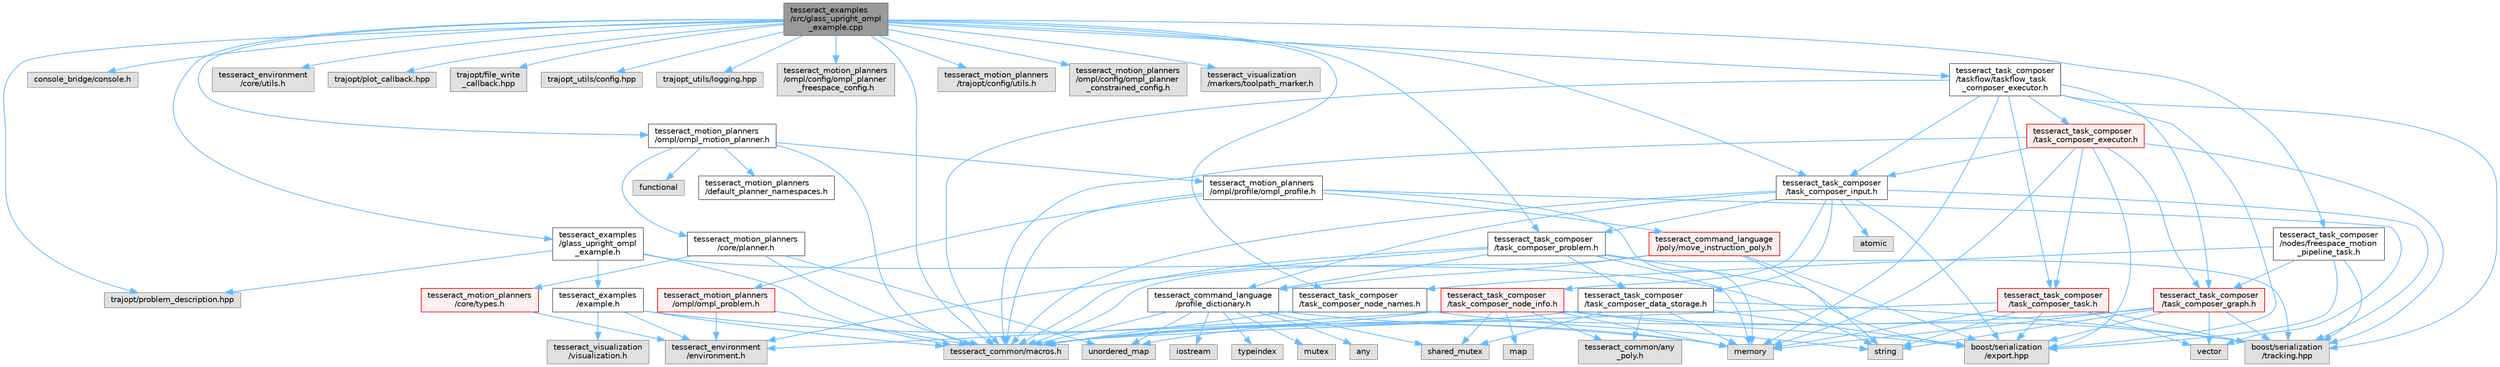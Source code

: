 digraph "tesseract_examples/src/glass_upright_ompl_example.cpp"
{
 // LATEX_PDF_SIZE
  bgcolor="transparent";
  edge [fontname=Helvetica,fontsize=10,labelfontname=Helvetica,labelfontsize=10];
  node [fontname=Helvetica,fontsize=10,shape=box,height=0.2,width=0.4];
  Node1 [label="tesseract_examples\l/src/glass_upright_ompl\l_example.cpp",height=0.2,width=0.4,color="gray40", fillcolor="grey60", style="filled", fontcolor="black",tooltip="Glass upright OMPL example implementation."];
  Node1 -> Node2 [color="steelblue1",style="solid"];
  Node2 [label="tesseract_common/macros.h",height=0.2,width=0.4,color="grey60", fillcolor="#E0E0E0", style="filled",tooltip=" "];
  Node1 -> Node3 [color="steelblue1",style="solid"];
  Node3 [label="console_bridge/console.h",height=0.2,width=0.4,color="grey60", fillcolor="#E0E0E0", style="filled",tooltip=" "];
  Node1 -> Node4 [color="steelblue1",style="solid"];
  Node4 [label="tesseract_examples\l/glass_upright_ompl\l_example.h",height=0.2,width=0.4,color="grey40", fillcolor="white", style="filled",URL="$de/db3/glass__upright__ompl__example_8h.html",tooltip="An example of a robot with fixed orientation but free to move in cartesian space."];
  Node4 -> Node2 [color="steelblue1",style="solid"];
  Node4 -> Node5 [color="steelblue1",style="solid"];
  Node5 [label="trajopt/problem_description.hpp",height=0.2,width=0.4,color="grey60", fillcolor="#E0E0E0", style="filled",tooltip=" "];
  Node4 -> Node6 [color="steelblue1",style="solid"];
  Node6 [label="string",height=0.2,width=0.4,color="grey60", fillcolor="#E0E0E0", style="filled",tooltip=" "];
  Node4 -> Node7 [color="steelblue1",style="solid"];
  Node7 [label="tesseract_examples\l/example.h",height=0.2,width=0.4,color="grey40", fillcolor="white", style="filled",URL="$df/d24/example_8h.html",tooltip=" "];
  Node7 -> Node2 [color="steelblue1",style="solid"];
  Node7 -> Node8 [color="steelblue1",style="solid"];
  Node8 [label="memory",height=0.2,width=0.4,color="grey60", fillcolor="#E0E0E0", style="filled",tooltip=" "];
  Node7 -> Node9 [color="steelblue1",style="solid"];
  Node9 [label="tesseract_environment\l/environment.h",height=0.2,width=0.4,color="grey60", fillcolor="#E0E0E0", style="filled",tooltip=" "];
  Node7 -> Node10 [color="steelblue1",style="solid"];
  Node10 [label="tesseract_visualization\l/visualization.h",height=0.2,width=0.4,color="grey60", fillcolor="#E0E0E0", style="filled",tooltip=" "];
  Node1 -> Node11 [color="steelblue1",style="solid"];
  Node11 [label="tesseract_environment\l/core/utils.h",height=0.2,width=0.4,color="grey60", fillcolor="#E0E0E0", style="filled",tooltip=" "];
  Node1 -> Node12 [color="steelblue1",style="solid"];
  Node12 [label="trajopt/plot_callback.hpp",height=0.2,width=0.4,color="grey60", fillcolor="#E0E0E0", style="filled",tooltip=" "];
  Node1 -> Node13 [color="steelblue1",style="solid"];
  Node13 [label="trajopt/file_write\l_callback.hpp",height=0.2,width=0.4,color="grey60", fillcolor="#E0E0E0", style="filled",tooltip=" "];
  Node1 -> Node5 [color="steelblue1",style="solid"];
  Node1 -> Node14 [color="steelblue1",style="solid"];
  Node14 [label="trajopt_utils/config.hpp",height=0.2,width=0.4,color="grey60", fillcolor="#E0E0E0", style="filled",tooltip=" "];
  Node1 -> Node15 [color="steelblue1",style="solid"];
  Node15 [label="trajopt_utils/logging.hpp",height=0.2,width=0.4,color="grey60", fillcolor="#E0E0E0", style="filled",tooltip=" "];
  Node1 -> Node16 [color="steelblue1",style="solid"];
  Node16 [label="tesseract_motion_planners\l/ompl/config/ompl_planner\l_freespace_config.h",height=0.2,width=0.4,color="grey60", fillcolor="#E0E0E0", style="filled",tooltip=" "];
  Node1 -> Node17 [color="steelblue1",style="solid"];
  Node17 [label="tesseract_motion_planners\l/ompl/ompl_motion_planner.h",height=0.2,width=0.4,color="grey40", fillcolor="white", style="filled",URL="$d2/dec/ompl__motion__planner_8h.html",tooltip="Tesseract OMPL motion planner."];
  Node17 -> Node2 [color="steelblue1",style="solid"];
  Node17 -> Node18 [color="steelblue1",style="solid"];
  Node18 [label="functional",height=0.2,width=0.4,color="grey60", fillcolor="#E0E0E0", style="filled",tooltip=" "];
  Node17 -> Node19 [color="steelblue1",style="solid"];
  Node19 [label="tesseract_motion_planners\l/default_planner_namespaces.h",height=0.2,width=0.4,color="grey40", fillcolor="white", style="filled",URL="$de/d3a/default__planner__namespaces_8h.html",tooltip="A collection of motion planner profile namespaces."];
  Node17 -> Node20 [color="steelblue1",style="solid"];
  Node20 [label="tesseract_motion_planners\l/core/planner.h",height=0.2,width=0.4,color="grey40", fillcolor="white", style="filled",URL="$d7/d8c/planner_8h.html",tooltip="Planner Interface Class."];
  Node20 -> Node2 [color="steelblue1",style="solid"];
  Node20 -> Node21 [color="steelblue1",style="solid"];
  Node21 [label="unordered_map",height=0.2,width=0.4,color="grey60", fillcolor="#E0E0E0", style="filled",tooltip=" "];
  Node20 -> Node22 [color="steelblue1",style="solid"];
  Node22 [label="tesseract_motion_planners\l/core/types.h",height=0.2,width=0.4,color="red", fillcolor="#FFF0F0", style="filled",URL="$d1/d6d/tesseract__motion__planners_2core_2include_2tesseract__motion__planners_2core_2types_8h.html",tooltip=" "];
  Node22 -> Node9 [color="steelblue1",style="solid"];
  Node17 -> Node48 [color="steelblue1",style="solid"];
  Node48 [label="tesseract_motion_planners\l/ompl/profile/ompl_profile.h",height=0.2,width=0.4,color="grey40", fillcolor="white", style="filled",URL="$d5/d9f/ompl__profile_8h.html",tooltip="Tesseract OMPL profile."];
  Node48 -> Node2 [color="steelblue1",style="solid"];
  Node48 -> Node34 [color="steelblue1",style="solid"];
  Node34 [label="vector",height=0.2,width=0.4,color="grey60", fillcolor="#E0E0E0", style="filled",tooltip=" "];
  Node48 -> Node8 [color="steelblue1",style="solid"];
  Node48 -> Node35 [color="steelblue1",style="solid"];
  Node35 [label="tesseract_command_language\l/poly/move_instruction_poly.h",height=0.2,width=0.4,color="red", fillcolor="#FFF0F0", style="filled",URL="$dc/df1/move__instruction__poly_8h.html",tooltip="The move instruction interface."];
  Node35 -> Node2 [color="steelblue1",style="solid"];
  Node35 -> Node6 [color="steelblue1",style="solid"];
  Node35 -> Node26 [color="steelblue1",style="solid"];
  Node26 [label="boost/serialization\l/export.hpp",height=0.2,width=0.4,color="grey60", fillcolor="#E0E0E0", style="filled",tooltip=" "];
  Node35 -> Node40 [color="steelblue1",style="solid"];
  Node40 [label="tesseract_command_language\l/profile_dictionary.h",height=0.2,width=0.4,color="grey40", fillcolor="white", style="filled",URL="$dd/dd6/profile__dictionary_8h.html",tooltip="This is a profile dictionary for storing all profiles."];
  Node40 -> Node2 [color="steelblue1",style="solid"];
  Node40 -> Node41 [color="steelblue1",style="solid"];
  Node41 [label="any",height=0.2,width=0.4,color="grey60", fillcolor="#E0E0E0", style="filled",tooltip=" "];
  Node40 -> Node42 [color="steelblue1",style="solid"];
  Node42 [label="iostream",height=0.2,width=0.4,color="grey60", fillcolor="#E0E0E0", style="filled",tooltip=" "];
  Node40 -> Node30 [color="steelblue1",style="solid"];
  Node30 [label="typeindex",height=0.2,width=0.4,color="grey60", fillcolor="#E0E0E0", style="filled",tooltip=" "];
  Node40 -> Node21 [color="steelblue1",style="solid"];
  Node40 -> Node8 [color="steelblue1",style="solid"];
  Node40 -> Node43 [color="steelblue1",style="solid"];
  Node43 [label="mutex",height=0.2,width=0.4,color="grey60", fillcolor="#E0E0E0", style="filled",tooltip=" "];
  Node40 -> Node44 [color="steelblue1",style="solid"];
  Node44 [label="shared_mutex",height=0.2,width=0.4,color="grey60", fillcolor="#E0E0E0", style="filled",tooltip=" "];
  Node48 -> Node49 [color="steelblue1",style="solid"];
  Node49 [label="tesseract_motion_planners\l/ompl/ompl_problem.h",height=0.2,width=0.4,color="red", fillcolor="#FFF0F0", style="filled",URL="$dd/d3c/ompl__problem_8h.html",tooltip="Tesseract OMPL problem definition."];
  Node49 -> Node2 [color="steelblue1",style="solid"];
  Node49 -> Node9 [color="steelblue1",style="solid"];
  Node1 -> Node61 [color="steelblue1",style="solid"];
  Node61 [label="tesseract_motion_planners\l/trajopt/config/utils.h",height=0.2,width=0.4,color="grey60", fillcolor="#E0E0E0", style="filled",tooltip=" "];
  Node1 -> Node62 [color="steelblue1",style="solid"];
  Node62 [label="tesseract_motion_planners\l/ompl/config/ompl_planner\l_constrained_config.h",height=0.2,width=0.4,color="grey60", fillcolor="#E0E0E0", style="filled",tooltip=" "];
  Node1 -> Node63 [color="steelblue1",style="solid"];
  Node63 [label="tesseract_visualization\l/markers/toolpath_marker.h",height=0.2,width=0.4,color="grey60", fillcolor="#E0E0E0", style="filled",tooltip=" "];
  Node1 -> Node64 [color="steelblue1",style="solid"];
  Node64 [label="tesseract_task_composer\l/task_composer_problem.h",height=0.2,width=0.4,color="grey40", fillcolor="white", style="filled",URL="$d7/d6d/task__composer__problem_8h.html",tooltip="A task composer server problem."];
  Node64 -> Node2 [color="steelblue1",style="solid"];
  Node64 -> Node8 [color="steelblue1",style="solid"];
  Node64 -> Node9 [color="steelblue1",style="solid"];
  Node64 -> Node40 [color="steelblue1",style="solid"];
  Node64 -> Node65 [color="steelblue1",style="solid"];
  Node65 [label="tesseract_task_composer\l/task_composer_data_storage.h",height=0.2,width=0.4,color="grey40", fillcolor="white", style="filled",URL="$dc/dc5/task__composer__data__storage_8h.html",tooltip="Data storage used when executing the pipeline."];
  Node65 -> Node2 [color="steelblue1",style="solid"];
  Node65 -> Node8 [color="steelblue1",style="solid"];
  Node65 -> Node21 [color="steelblue1",style="solid"];
  Node65 -> Node44 [color="steelblue1",style="solid"];
  Node65 -> Node47 [color="steelblue1",style="solid"];
  Node47 [label="tesseract_common/any\l_poly.h",height=0.2,width=0.4,color="grey60", fillcolor="#E0E0E0", style="filled",tooltip=" "];
  Node65 -> Node26 [color="steelblue1",style="solid"];
  Node65 -> Node66 [color="steelblue1",style="solid"];
  Node66 [label="boost/serialization\l/tracking.hpp",height=0.2,width=0.4,color="grey60", fillcolor="#E0E0E0", style="filled",tooltip=" "];
  Node64 -> Node26 [color="steelblue1",style="solid"];
  Node64 -> Node66 [color="steelblue1",style="solid"];
  Node1 -> Node67 [color="steelblue1",style="solid"];
  Node67 [label="tesseract_task_composer\l/task_composer_input.h",height=0.2,width=0.4,color="grey40", fillcolor="white", style="filled",URL="$db/ddf/task__composer__input_8h.html",tooltip="The input data structure to the pipeline."];
  Node67 -> Node2 [color="steelblue1",style="solid"];
  Node67 -> Node68 [color="steelblue1",style="solid"];
  Node68 [label="atomic",height=0.2,width=0.4,color="grey60", fillcolor="#E0E0E0", style="filled",tooltip=" "];
  Node67 -> Node40 [color="steelblue1",style="solid"];
  Node67 -> Node65 [color="steelblue1",style="solid"];
  Node67 -> Node69 [color="steelblue1",style="solid"];
  Node69 [label="tesseract_task_composer\l/task_composer_node_info.h",height=0.2,width=0.4,color="red", fillcolor="#FFF0F0", style="filled",URL="$d7/d2c/task__composer__node__info_8h.html",tooltip="Task composer node info."];
  Node69 -> Node2 [color="steelblue1",style="solid"];
  Node69 -> Node8 [color="steelblue1",style="solid"];
  Node69 -> Node44 [color="steelblue1",style="solid"];
  Node69 -> Node70 [color="steelblue1",style="solid"];
  Node70 [label="map",height=0.2,width=0.4,color="grey60", fillcolor="#E0E0E0", style="filled",tooltip=" "];
  Node69 -> Node9 [color="steelblue1",style="solid"];
  Node69 -> Node47 [color="steelblue1",style="solid"];
  Node69 -> Node26 [color="steelblue1",style="solid"];
  Node69 -> Node66 [color="steelblue1",style="solid"];
  Node67 -> Node64 [color="steelblue1",style="solid"];
  Node67 -> Node26 [color="steelblue1",style="solid"];
  Node67 -> Node66 [color="steelblue1",style="solid"];
  Node1 -> Node71 [color="steelblue1",style="solid"];
  Node71 [label="tesseract_task_composer\l/task_composer_node_names.h",height=0.2,width=0.4,color="grey40", fillcolor="white", style="filled",URL="$d3/da7/task__composer__node__names_8h.html",tooltip="Contains default node names."];
  Node71 -> Node2 [color="steelblue1",style="solid"];
  Node71 -> Node6 [color="steelblue1",style="solid"];
  Node1 -> Node72 [color="steelblue1",style="solid"];
  Node72 [label="tesseract_task_composer\l/nodes/freespace_motion\l_pipeline_task.h",height=0.2,width=0.4,color="grey40", fillcolor="white", style="filled",URL="$db/d7a/freespace__motion__pipeline__task_8h.html",tooltip=" "];
  Node72 -> Node73 [color="steelblue1",style="solid"];
  Node73 [label="tesseract_task_composer\l/task_composer_graph.h",height=0.2,width=0.4,color="red", fillcolor="#FFF0F0", style="filled",URL="$d4/d58/task__composer__graph_8h.html",tooltip="A task graph."];
  Node73 -> Node2 [color="steelblue1",style="solid"];
  Node73 -> Node6 [color="steelblue1",style="solid"];
  Node73 -> Node34 [color="steelblue1",style="solid"];
  Node73 -> Node8 [color="steelblue1",style="solid"];
  Node73 -> Node26 [color="steelblue1",style="solid"];
  Node73 -> Node66 [color="steelblue1",style="solid"];
  Node72 -> Node71 [color="steelblue1",style="solid"];
  Node72 -> Node26 [color="steelblue1",style="solid"];
  Node72 -> Node66 [color="steelblue1",style="solid"];
  Node1 -> Node75 [color="steelblue1",style="solid"];
  Node75 [label="tesseract_task_composer\l/taskflow/taskflow_task\l_composer_executor.h",height=0.2,width=0.4,color="grey40", fillcolor="white", style="filled",URL="$da/d8c/taskflow__task__composer__executor_8h.html",tooltip="The tasflow executor implementation."];
  Node75 -> Node2 [color="steelblue1",style="solid"];
  Node75 -> Node8 [color="steelblue1",style="solid"];
  Node75 -> Node76 [color="steelblue1",style="solid"];
  Node76 [label="tesseract_task_composer\l/task_composer_executor.h",height=0.2,width=0.4,color="red", fillcolor="#FFF0F0", style="filled",URL="$d6/dab/task__composer__executor_8h.html",tooltip="The executor for executing task graphs."];
  Node76 -> Node2 [color="steelblue1",style="solid"];
  Node76 -> Node8 [color="steelblue1",style="solid"];
  Node76 -> Node73 [color="steelblue1",style="solid"];
  Node76 -> Node77 [color="steelblue1",style="solid"];
  Node77 [label="tesseract_task_composer\l/task_composer_task.h",height=0.2,width=0.4,color="red", fillcolor="#FFF0F0", style="filled",URL="$da/d71/task__composer__task_8h.html",tooltip="A task in the pipeline."];
  Node77 -> Node2 [color="steelblue1",style="solid"];
  Node77 -> Node6 [color="steelblue1",style="solid"];
  Node77 -> Node34 [color="steelblue1",style="solid"];
  Node77 -> Node8 [color="steelblue1",style="solid"];
  Node77 -> Node26 [color="steelblue1",style="solid"];
  Node77 -> Node66 [color="steelblue1",style="solid"];
  Node76 -> Node67 [color="steelblue1",style="solid"];
  Node76 -> Node26 [color="steelblue1",style="solid"];
  Node76 -> Node66 [color="steelblue1",style="solid"];
  Node75 -> Node73 [color="steelblue1",style="solid"];
  Node75 -> Node77 [color="steelblue1",style="solid"];
  Node75 -> Node67 [color="steelblue1",style="solid"];
  Node75 -> Node26 [color="steelblue1",style="solid"];
  Node75 -> Node66 [color="steelblue1",style="solid"];
}
